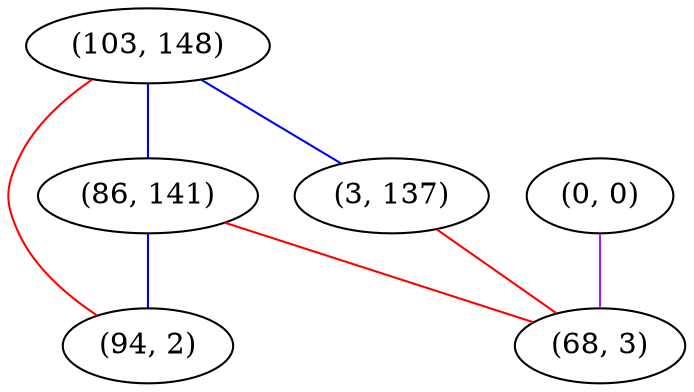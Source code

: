 graph "" {
"(103, 148)";
"(0, 0)";
"(86, 141)";
"(94, 2)";
"(3, 137)";
"(68, 3)";
"(103, 148)" -- "(94, 2)"  [color=red, key=0, weight=1];
"(103, 148)" -- "(86, 141)"  [color=blue, key=0, weight=3];
"(103, 148)" -- "(3, 137)"  [color=blue, key=0, weight=3];
"(0, 0)" -- "(68, 3)"  [color=purple, key=0, weight=4];
"(86, 141)" -- "(94, 2)"  [color=blue, key=0, weight=3];
"(86, 141)" -- "(68, 3)"  [color=red, key=0, weight=1];
"(3, 137)" -- "(68, 3)"  [color=red, key=0, weight=1];
}
